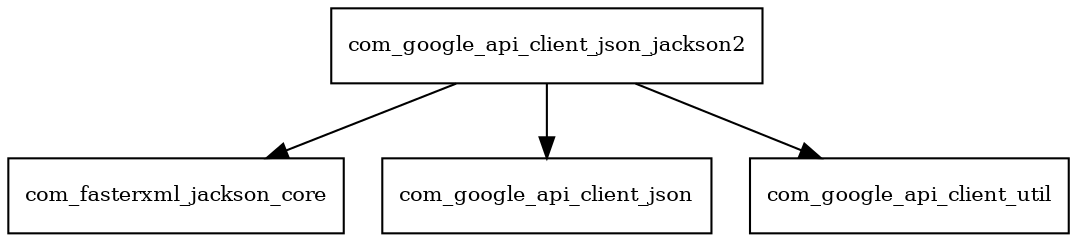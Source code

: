 digraph google_http_client_jackson2_1_22_0_package_dependencies {
  node [shape = box, fontsize=10.0];
  com_google_api_client_json_jackson2 -> com_fasterxml_jackson_core;
  com_google_api_client_json_jackson2 -> com_google_api_client_json;
  com_google_api_client_json_jackson2 -> com_google_api_client_util;
}
